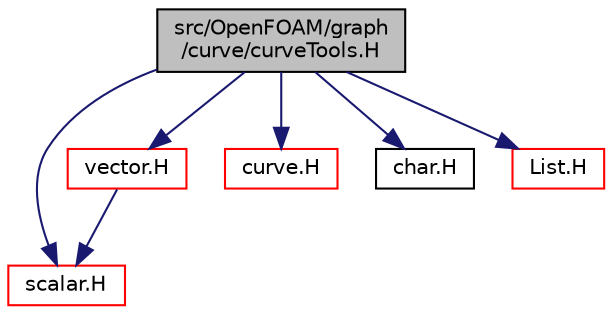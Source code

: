 digraph "src/OpenFOAM/graph/curve/curveTools.H"
{
  bgcolor="transparent";
  edge [fontname="Helvetica",fontsize="10",labelfontname="Helvetica",labelfontsize="10"];
  node [fontname="Helvetica",fontsize="10",shape=record];
  Node1 [label="src/OpenFOAM/graph\l/curve/curveTools.H",height=0.2,width=0.4,color="black", fillcolor="grey75", style="filled", fontcolor="black"];
  Node1 -> Node2 [color="midnightblue",fontsize="10",style="solid",fontname="Helvetica"];
  Node2 [label="scalar.H",height=0.2,width=0.4,color="red",URL="$a09142.html"];
  Node1 -> Node3 [color="midnightblue",fontsize="10",style="solid",fontname="Helvetica"];
  Node3 [label="vector.H",height=0.2,width=0.4,color="red",URL="$a09262.html"];
  Node3 -> Node2 [color="midnightblue",fontsize="10",style="solid",fontname="Helvetica"];
  Node1 -> Node4 [color="midnightblue",fontsize="10",style="solid",fontname="Helvetica"];
  Node4 [label="curve.H",height=0.2,width=0.4,color="red",URL="$a08366.html"];
  Node1 -> Node5 [color="midnightblue",fontsize="10",style="solid",fontname="Helvetica"];
  Node5 [label="char.H",height=0.2,width=0.4,color="black",URL="$a09005.html",tooltip="A character and a pointer to a character string. "];
  Node1 -> Node6 [color="midnightblue",fontsize="10",style="solid",fontname="Helvetica"];
  Node6 [label="List.H",height=0.2,width=0.4,color="red",URL="$a07819.html"];
}
